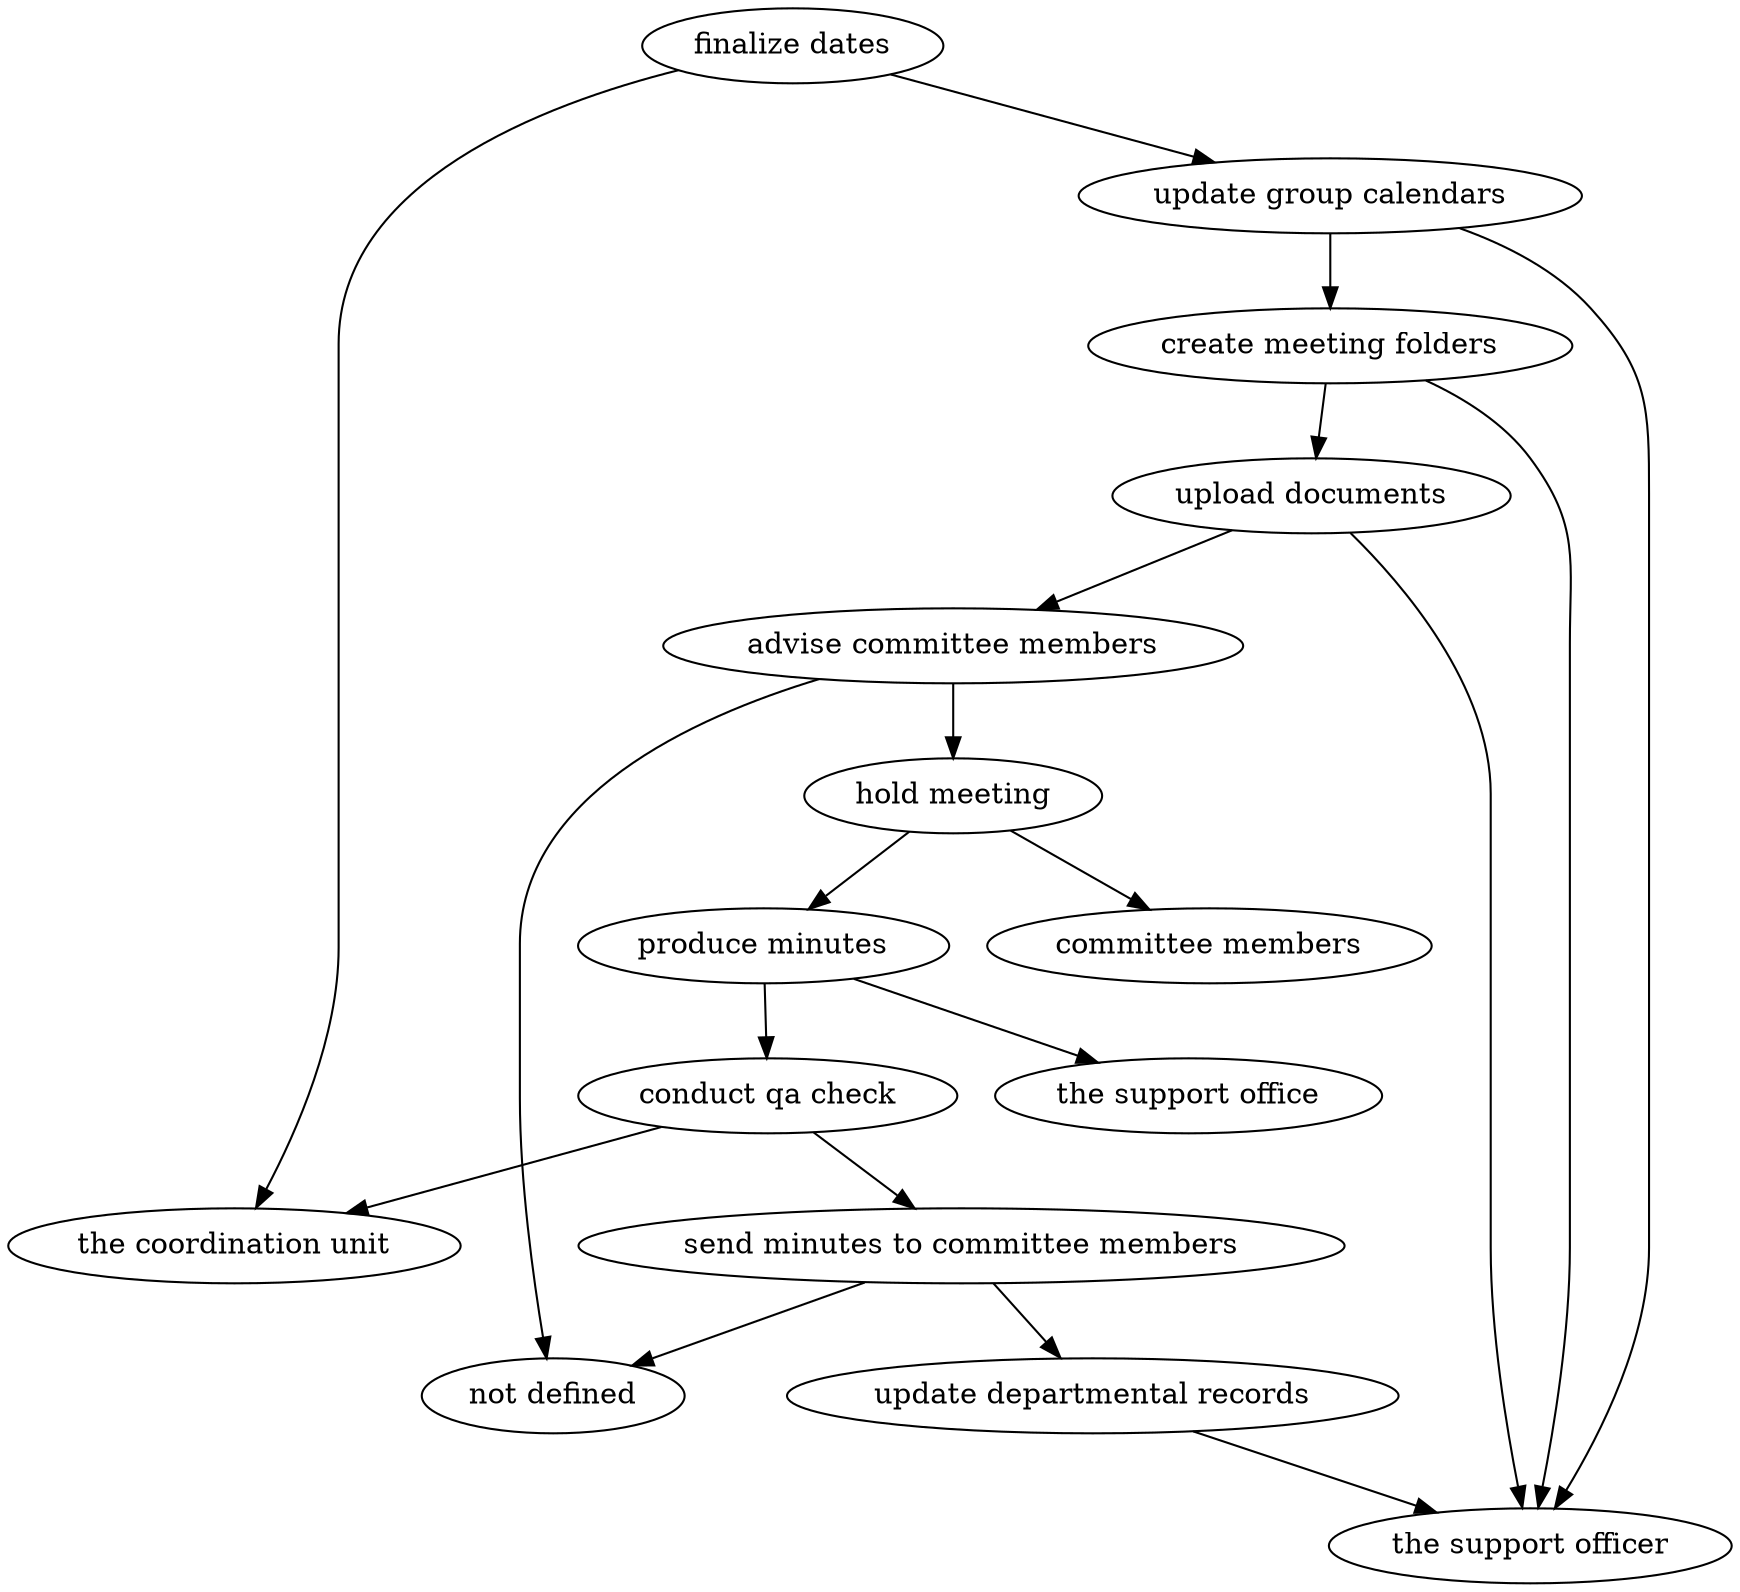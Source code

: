 strict digraph "doc-9.4" {
	graph [name="doc-9.4"];
	"finalize dates"	[attrs="{'type': 'Activity', 'label': 'finalize dates'}"];
	"update group calendars"	[attrs="{'type': 'Activity', 'label': 'update group calendars'}"];
	"finalize dates" -> "update group calendars"	[attrs="{'type': 'flow', 'label': 'flow'}"];
	"the coordination unit"	[attrs="{'type': 'Actor', 'label': 'the coordination unit'}"];
	"finalize dates" -> "the coordination unit"	[attrs="{'type': 'actor performer', 'label': 'actor performer'}"];
	"create meeting folders"	[attrs="{'type': 'Activity', 'label': 'create meeting folders'}"];
	"update group calendars" -> "create meeting folders"	[attrs="{'type': 'flow', 'label': 'flow'}"];
	"the support officer"	[attrs="{'type': 'Actor', 'label': 'the support officer'}"];
	"update group calendars" -> "the support officer"	[attrs="{'type': 'actor performer', 'label': 'actor performer'}"];
	"upload documents"	[attrs="{'type': 'Activity', 'label': 'upload documents'}"];
	"create meeting folders" -> "upload documents"	[attrs="{'type': 'flow', 'label': 'flow'}"];
	"create meeting folders" -> "the support officer"	[attrs="{'type': 'actor performer', 'label': 'actor performer'}"];
	"advise committee members"	[attrs="{'type': 'Activity', 'label': 'advise committee members'}"];
	"upload documents" -> "advise committee members"	[attrs="{'type': 'flow', 'label': 'flow'}"];
	"upload documents" -> "the support officer"	[attrs="{'type': 'actor performer', 'label': 'actor performer'}"];
	"hold meeting"	[attrs="{'type': 'Activity', 'label': 'hold meeting'}"];
	"advise committee members" -> "hold meeting"	[attrs="{'type': 'flow', 'label': 'flow'}"];
	"not defined"	[attrs="{'type': 'Actor', 'label': 'not defined'}"];
	"advise committee members" -> "not defined"	[attrs="{'type': 'actor performer', 'label': 'actor performer'}"];
	"produce minutes"	[attrs="{'type': 'Activity', 'label': 'produce minutes'}"];
	"hold meeting" -> "produce minutes"	[attrs="{'type': 'flow', 'label': 'flow'}"];
	"committee members"	[attrs="{'type': 'Actor', 'label': 'committee members'}"];
	"hold meeting" -> "committee members"	[attrs="{'type': 'actor performer', 'label': 'actor performer'}"];
	"conduct qa check"	[attrs="{'type': 'Activity', 'label': 'conduct qa check'}"];
	"produce minutes" -> "conduct qa check"	[attrs="{'type': 'flow', 'label': 'flow'}"];
	"the support office"	[attrs="{'type': 'Actor', 'label': 'the support office'}"];
	"produce minutes" -> "the support office"	[attrs="{'type': 'actor performer', 'label': 'actor performer'}"];
	"send minutes to committee members"	[attrs="{'type': 'Activity', 'label': 'send minutes to committee members'}"];
	"conduct qa check" -> "send minutes to committee members"	[attrs="{'type': 'flow', 'label': 'flow'}"];
	"conduct qa check" -> "the coordination unit"	[attrs="{'type': 'actor performer', 'label': 'actor performer'}"];
	"update departmental records"	[attrs="{'type': 'Activity', 'label': 'update departmental records'}"];
	"send minutes to committee members" -> "update departmental records"	[attrs="{'type': 'flow', 'label': 'flow'}"];
	"send minutes to committee members" -> "not defined"	[attrs="{'type': 'actor performer', 'label': 'actor performer'}"];
	"update departmental records" -> "the support officer"	[attrs="{'type': 'actor performer', 'label': 'actor performer'}"];
}
